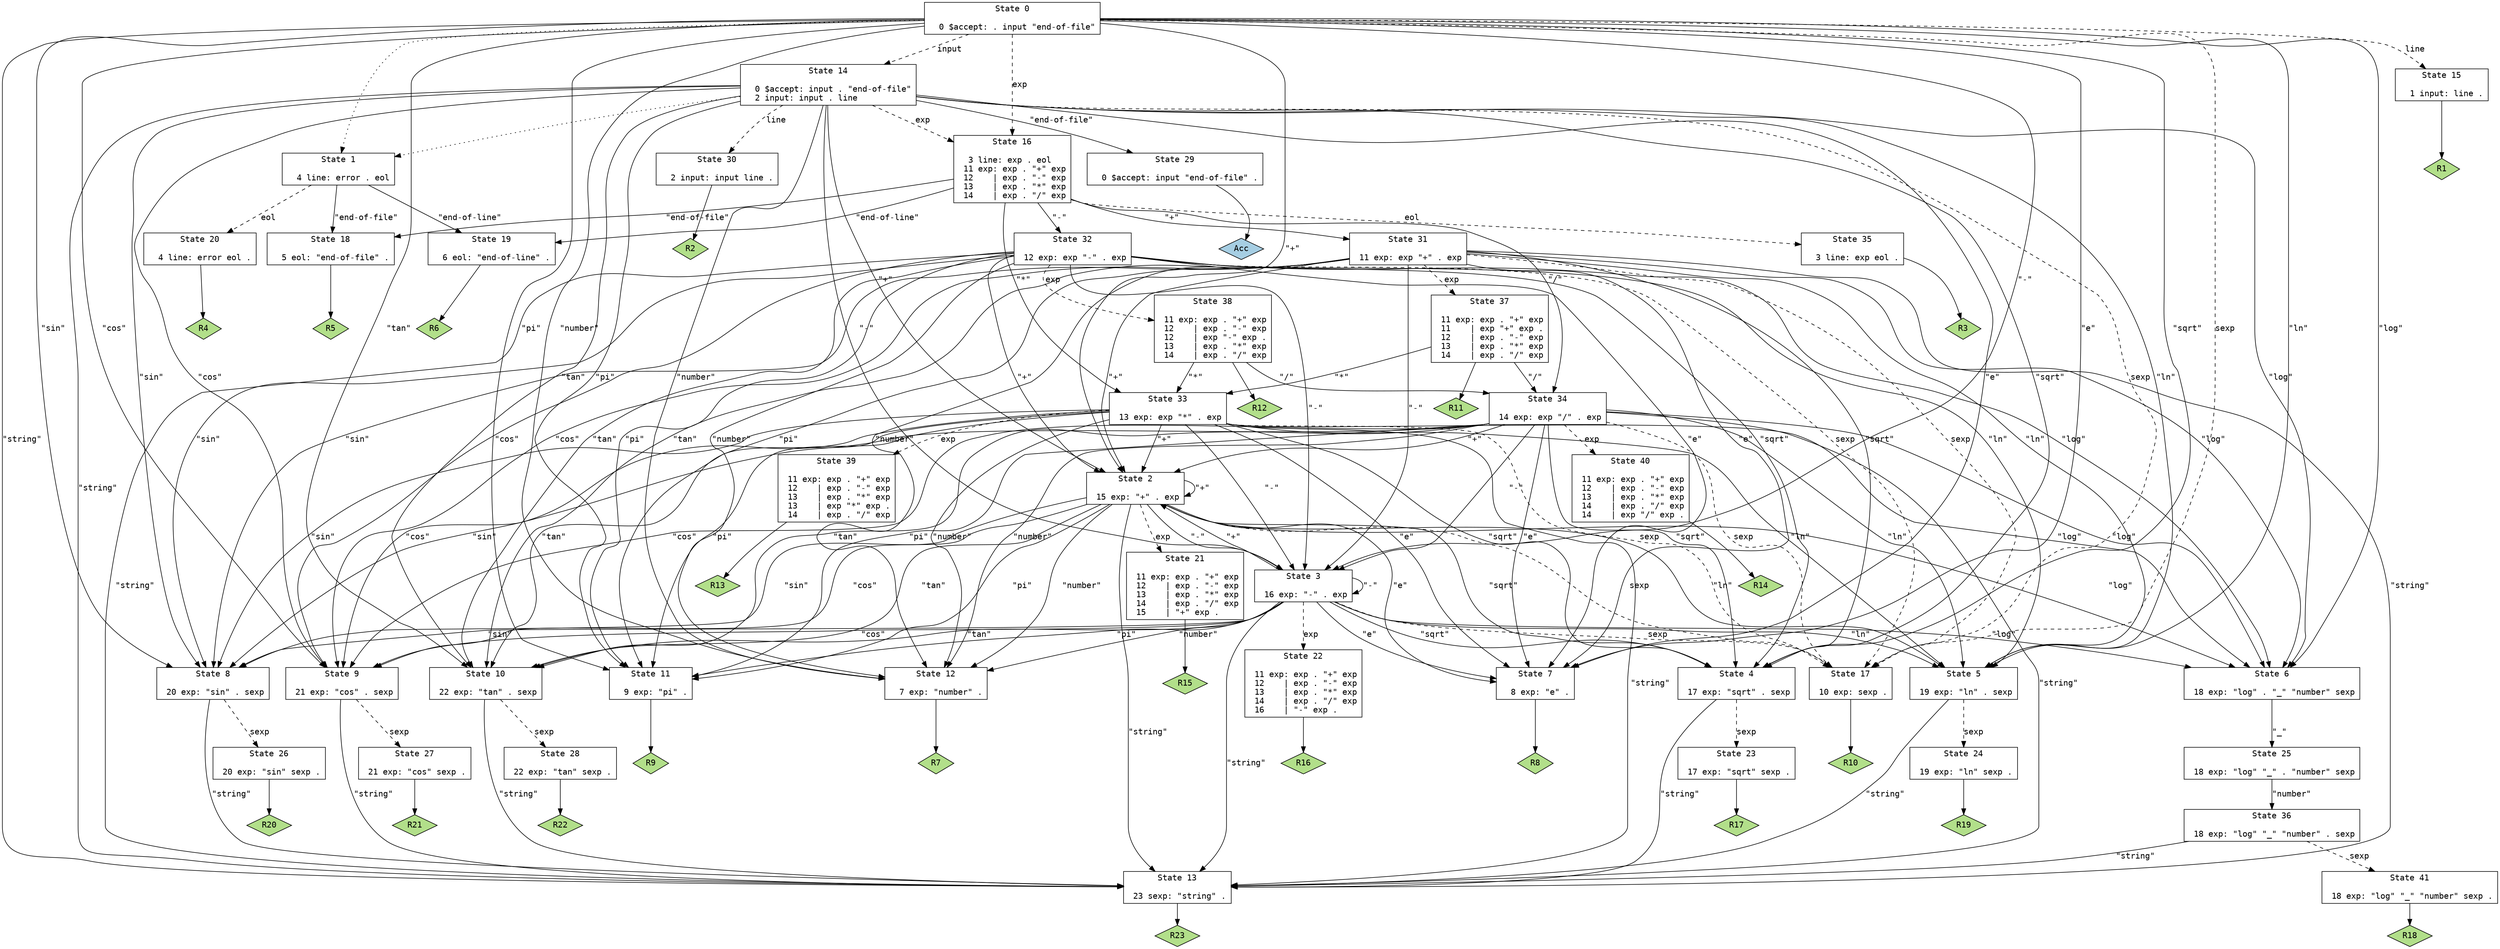 // Generated by GNU Bison 3.4.2.
// Report bugs to <bug-bison@gnu.org>.
// Home page: <http://www.gnu.org/software/bison/>.

digraph "parse.y"
{
  node [fontname = courier, shape = box, colorscheme = paired6]
  edge [fontname = courier]

  0 [label="State 0\n\l  0 $accept: . input \"end-of-file\"\l"]
  0 -> 1 [style=dotted]
  0 -> 2 [style=solid label="\"+\""]
  0 -> 3 [style=solid label="\"-\""]
  0 -> 4 [style=solid label="\"sqrt\""]
  0 -> 5 [style=solid label="\"ln\""]
  0 -> 6 [style=solid label="\"log\""]
  0 -> 7 [style=solid label="\"e\""]
  0 -> 8 [style=solid label="\"sin\""]
  0 -> 9 [style=solid label="\"cos\""]
  0 -> 10 [style=solid label="\"tan\""]
  0 -> 11 [style=solid label="\"pi\""]
  0 -> 12 [style=solid label="\"number\""]
  0 -> 13 [style=solid label="\"string\""]
  0 -> 14 [style=dashed label="input"]
  0 -> 15 [style=dashed label="line"]
  0 -> 16 [style=dashed label="exp"]
  0 -> 17 [style=dashed label="sexp"]
  1 [label="State 1\n\l  4 line: error . eol\l"]
  1 -> 18 [style=solid label="\"end-of-file\""]
  1 -> 19 [style=solid label="\"end-of-line\""]
  1 -> 20 [style=dashed label="eol"]
  2 [label="State 2\n\l 15 exp: \"+\" . exp\l"]
  2 -> 2 [style=solid label="\"+\""]
  2 -> 3 [style=solid label="\"-\""]
  2 -> 4 [style=solid label="\"sqrt\""]
  2 -> 5 [style=solid label="\"ln\""]
  2 -> 6 [style=solid label="\"log\""]
  2 -> 7 [style=solid label="\"e\""]
  2 -> 8 [style=solid label="\"sin\""]
  2 -> 9 [style=solid label="\"cos\""]
  2 -> 10 [style=solid label="\"tan\""]
  2 -> 11 [style=solid label="\"pi\""]
  2 -> 12 [style=solid label="\"number\""]
  2 -> 13 [style=solid label="\"string\""]
  2 -> 21 [style=dashed label="exp"]
  2 -> 17 [style=dashed label="sexp"]
  3 [label="State 3\n\l 16 exp: \"-\" . exp\l"]
  3 -> 2 [style=solid label="\"+\""]
  3 -> 3 [style=solid label="\"-\""]
  3 -> 4 [style=solid label="\"sqrt\""]
  3 -> 5 [style=solid label="\"ln\""]
  3 -> 6 [style=solid label="\"log\""]
  3 -> 7 [style=solid label="\"e\""]
  3 -> 8 [style=solid label="\"sin\""]
  3 -> 9 [style=solid label="\"cos\""]
  3 -> 10 [style=solid label="\"tan\""]
  3 -> 11 [style=solid label="\"pi\""]
  3 -> 12 [style=solid label="\"number\""]
  3 -> 13 [style=solid label="\"string\""]
  3 -> 22 [style=dashed label="exp"]
  3 -> 17 [style=dashed label="sexp"]
  4 [label="State 4\n\l 17 exp: \"sqrt\" . sexp\l"]
  4 -> 13 [style=solid label="\"string\""]
  4 -> 23 [style=dashed label="sexp"]
  5 [label="State 5\n\l 19 exp: \"ln\" . sexp\l"]
  5 -> 13 [style=solid label="\"string\""]
  5 -> 24 [style=dashed label="sexp"]
  6 [label="State 6\n\l 18 exp: \"log\" . \"_\" \"number\" sexp\l"]
  6 -> 25 [style=solid label="\"_\""]
  7 [label="State 7\n\l  8 exp: \"e\" .\l"]
  7 -> "7R8" [style=solid]
 "7R8" [label="R8", fillcolor=3, shape=diamond, style=filled]
  8 [label="State 8\n\l 20 exp: \"sin\" . sexp\l"]
  8 -> 13 [style=solid label="\"string\""]
  8 -> 26 [style=dashed label="sexp"]
  9 [label="State 9\n\l 21 exp: \"cos\" . sexp\l"]
  9 -> 13 [style=solid label="\"string\""]
  9 -> 27 [style=dashed label="sexp"]
  10 [label="State 10\n\l 22 exp: \"tan\" . sexp\l"]
  10 -> 13 [style=solid label="\"string\""]
  10 -> 28 [style=dashed label="sexp"]
  11 [label="State 11\n\l  9 exp: \"pi\" .\l"]
  11 -> "11R9" [style=solid]
 "11R9" [label="R9", fillcolor=3, shape=diamond, style=filled]
  12 [label="State 12\n\l  7 exp: \"number\" .\l"]
  12 -> "12R7" [style=solid]
 "12R7" [label="R7", fillcolor=3, shape=diamond, style=filled]
  13 [label="State 13\n\l 23 sexp: \"string\" .\l"]
  13 -> "13R23" [style=solid]
 "13R23" [label="R23", fillcolor=3, shape=diamond, style=filled]
  14 [label="State 14\n\l  0 $accept: input . \"end-of-file\"\l  2 input: input . line\l"]
  14 -> 29 [style=solid label="\"end-of-file\""]
  14 -> 1 [style=dotted]
  14 -> 2 [style=solid label="\"+\""]
  14 -> 3 [style=solid label="\"-\""]
  14 -> 4 [style=solid label="\"sqrt\""]
  14 -> 5 [style=solid label="\"ln\""]
  14 -> 6 [style=solid label="\"log\""]
  14 -> 7 [style=solid label="\"e\""]
  14 -> 8 [style=solid label="\"sin\""]
  14 -> 9 [style=solid label="\"cos\""]
  14 -> 10 [style=solid label="\"tan\""]
  14 -> 11 [style=solid label="\"pi\""]
  14 -> 12 [style=solid label="\"number\""]
  14 -> 13 [style=solid label="\"string\""]
  14 -> 30 [style=dashed label="line"]
  14 -> 16 [style=dashed label="exp"]
  14 -> 17 [style=dashed label="sexp"]
  15 [label="State 15\n\l  1 input: line .\l"]
  15 -> "15R1" [style=solid]
 "15R1" [label="R1", fillcolor=3, shape=diamond, style=filled]
  16 [label="State 16\n\l  3 line: exp . eol\l 11 exp: exp . \"+\" exp\l 12    | exp . \"-\" exp\l 13    | exp . \"*\" exp\l 14    | exp . \"/\" exp\l"]
  16 -> 18 [style=solid label="\"end-of-file\""]
  16 -> 31 [style=solid label="\"+\""]
  16 -> 32 [style=solid label="\"-\""]
  16 -> 33 [style=solid label="\"*\""]
  16 -> 34 [style=solid label="\"/\""]
  16 -> 19 [style=solid label="\"end-of-line\""]
  16 -> 35 [style=dashed label="eol"]
  17 [label="State 17\n\l 10 exp: sexp .\l"]
  17 -> "17R10" [style=solid]
 "17R10" [label="R10", fillcolor=3, shape=diamond, style=filled]
  18 [label="State 18\n\l  5 eol: \"end-of-file\" .\l"]
  18 -> "18R5" [style=solid]
 "18R5" [label="R5", fillcolor=3, shape=diamond, style=filled]
  19 [label="State 19\n\l  6 eol: \"end-of-line\" .\l"]
  19 -> "19R6" [style=solid]
 "19R6" [label="R6", fillcolor=3, shape=diamond, style=filled]
  20 [label="State 20\n\l  4 line: error eol .\l"]
  20 -> "20R4" [style=solid]
 "20R4" [label="R4", fillcolor=3, shape=diamond, style=filled]
  21 [label="State 21\n\l 11 exp: exp . \"+\" exp\l 12    | exp . \"-\" exp\l 13    | exp . \"*\" exp\l 14    | exp . \"/\" exp\l 15    | \"+\" exp .\l"]
  21 -> "21R15" [style=solid]
 "21R15" [label="R15", fillcolor=3, shape=diamond, style=filled]
  22 [label="State 22\n\l 11 exp: exp . \"+\" exp\l 12    | exp . \"-\" exp\l 13    | exp . \"*\" exp\l 14    | exp . \"/\" exp\l 16    | \"-\" exp .\l"]
  22 -> "22R16" [style=solid]
 "22R16" [label="R16", fillcolor=3, shape=diamond, style=filled]
  23 [label="State 23\n\l 17 exp: \"sqrt\" sexp .\l"]
  23 -> "23R17" [style=solid]
 "23R17" [label="R17", fillcolor=3, shape=diamond, style=filled]
  24 [label="State 24\n\l 19 exp: \"ln\" sexp .\l"]
  24 -> "24R19" [style=solid]
 "24R19" [label="R19", fillcolor=3, shape=diamond, style=filled]
  25 [label="State 25\n\l 18 exp: \"log\" \"_\" . \"number\" sexp\l"]
  25 -> 36 [style=solid label="\"number\""]
  26 [label="State 26\n\l 20 exp: \"sin\" sexp .\l"]
  26 -> "26R20" [style=solid]
 "26R20" [label="R20", fillcolor=3, shape=diamond, style=filled]
  27 [label="State 27\n\l 21 exp: \"cos\" sexp .\l"]
  27 -> "27R21" [style=solid]
 "27R21" [label="R21", fillcolor=3, shape=diamond, style=filled]
  28 [label="State 28\n\l 22 exp: \"tan\" sexp .\l"]
  28 -> "28R22" [style=solid]
 "28R22" [label="R22", fillcolor=3, shape=diamond, style=filled]
  29 [label="State 29\n\l  0 $accept: input \"end-of-file\" .\l"]
  29 -> "29R0" [style=solid]
 "29R0" [label="Acc", fillcolor=1, shape=diamond, style=filled]
  30 [label="State 30\n\l  2 input: input line .\l"]
  30 -> "30R2" [style=solid]
 "30R2" [label="R2", fillcolor=3, shape=diamond, style=filled]
  31 [label="State 31\n\l 11 exp: exp \"+\" . exp\l"]
  31 -> 2 [style=solid label="\"+\""]
  31 -> 3 [style=solid label="\"-\""]
  31 -> 4 [style=solid label="\"sqrt\""]
  31 -> 5 [style=solid label="\"ln\""]
  31 -> 6 [style=solid label="\"log\""]
  31 -> 7 [style=solid label="\"e\""]
  31 -> 8 [style=solid label="\"sin\""]
  31 -> 9 [style=solid label="\"cos\""]
  31 -> 10 [style=solid label="\"tan\""]
  31 -> 11 [style=solid label="\"pi\""]
  31 -> 12 [style=solid label="\"number\""]
  31 -> 13 [style=solid label="\"string\""]
  31 -> 37 [style=dashed label="exp"]
  31 -> 17 [style=dashed label="sexp"]
  32 [label="State 32\n\l 12 exp: exp \"-\" . exp\l"]
  32 -> 2 [style=solid label="\"+\""]
  32 -> 3 [style=solid label="\"-\""]
  32 -> 4 [style=solid label="\"sqrt\""]
  32 -> 5 [style=solid label="\"ln\""]
  32 -> 6 [style=solid label="\"log\""]
  32 -> 7 [style=solid label="\"e\""]
  32 -> 8 [style=solid label="\"sin\""]
  32 -> 9 [style=solid label="\"cos\""]
  32 -> 10 [style=solid label="\"tan\""]
  32 -> 11 [style=solid label="\"pi\""]
  32 -> 12 [style=solid label="\"number\""]
  32 -> 13 [style=solid label="\"string\""]
  32 -> 38 [style=dashed label="exp"]
  32 -> 17 [style=dashed label="sexp"]
  33 [label="State 33\n\l 13 exp: exp \"*\" . exp\l"]
  33 -> 2 [style=solid label="\"+\""]
  33 -> 3 [style=solid label="\"-\""]
  33 -> 4 [style=solid label="\"sqrt\""]
  33 -> 5 [style=solid label="\"ln\""]
  33 -> 6 [style=solid label="\"log\""]
  33 -> 7 [style=solid label="\"e\""]
  33 -> 8 [style=solid label="\"sin\""]
  33 -> 9 [style=solid label="\"cos\""]
  33 -> 10 [style=solid label="\"tan\""]
  33 -> 11 [style=solid label="\"pi\""]
  33 -> 12 [style=solid label="\"number\""]
  33 -> 13 [style=solid label="\"string\""]
  33 -> 39 [style=dashed label="exp"]
  33 -> 17 [style=dashed label="sexp"]
  34 [label="State 34\n\l 14 exp: exp \"/\" . exp\l"]
  34 -> 2 [style=solid label="\"+\""]
  34 -> 3 [style=solid label="\"-\""]
  34 -> 4 [style=solid label="\"sqrt\""]
  34 -> 5 [style=solid label="\"ln\""]
  34 -> 6 [style=solid label="\"log\""]
  34 -> 7 [style=solid label="\"e\""]
  34 -> 8 [style=solid label="\"sin\""]
  34 -> 9 [style=solid label="\"cos\""]
  34 -> 10 [style=solid label="\"tan\""]
  34 -> 11 [style=solid label="\"pi\""]
  34 -> 12 [style=solid label="\"number\""]
  34 -> 13 [style=solid label="\"string\""]
  34 -> 40 [style=dashed label="exp"]
  34 -> 17 [style=dashed label="sexp"]
  35 [label="State 35\n\l  3 line: exp eol .\l"]
  35 -> "35R3" [style=solid]
 "35R3" [label="R3", fillcolor=3, shape=diamond, style=filled]
  36 [label="State 36\n\l 18 exp: \"log\" \"_\" \"number\" . sexp\l"]
  36 -> 13 [style=solid label="\"string\""]
  36 -> 41 [style=dashed label="sexp"]
  37 [label="State 37\n\l 11 exp: exp . \"+\" exp\l 11    | exp \"+\" exp .\l 12    | exp . \"-\" exp\l 13    | exp . \"*\" exp\l 14    | exp . \"/\" exp\l"]
  37 -> 33 [style=solid label="\"*\""]
  37 -> 34 [style=solid label="\"/\""]
  37 -> "37R11" [style=solid]
 "37R11" [label="R11", fillcolor=3, shape=diamond, style=filled]
  38 [label="State 38\n\l 11 exp: exp . \"+\" exp\l 12    | exp . \"-\" exp\l 12    | exp \"-\" exp .\l 13    | exp . \"*\" exp\l 14    | exp . \"/\" exp\l"]
  38 -> 33 [style=solid label="\"*\""]
  38 -> 34 [style=solid label="\"/\""]
  38 -> "38R12" [style=solid]
 "38R12" [label="R12", fillcolor=3, shape=diamond, style=filled]
  39 [label="State 39\n\l 11 exp: exp . \"+\" exp\l 12    | exp . \"-\" exp\l 13    | exp . \"*\" exp\l 13    | exp \"*\" exp .\l 14    | exp . \"/\" exp\l"]
  39 -> "39R13" [style=solid]
 "39R13" [label="R13", fillcolor=3, shape=diamond, style=filled]
  40 [label="State 40\n\l 11 exp: exp . \"+\" exp\l 12    | exp . \"-\" exp\l 13    | exp . \"*\" exp\l 14    | exp . \"/\" exp\l 14    | exp \"/\" exp .\l"]
  40 -> "40R14" [style=solid]
 "40R14" [label="R14", fillcolor=3, shape=diamond, style=filled]
  41 [label="State 41\n\l 18 exp: \"log\" \"_\" \"number\" sexp .\l"]
  41 -> "41R18" [style=solid]
 "41R18" [label="R18", fillcolor=3, shape=diamond, style=filled]
}
